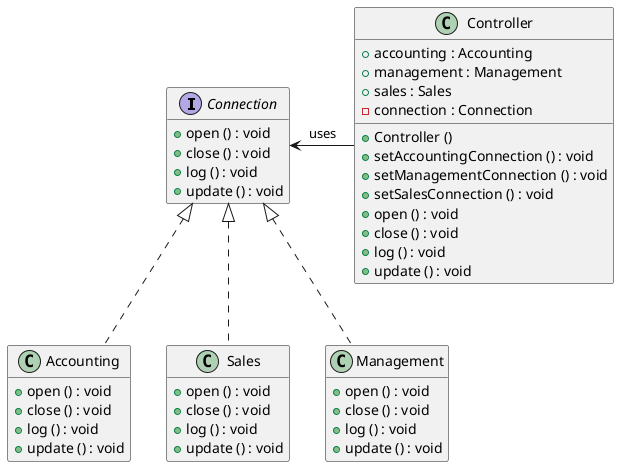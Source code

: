 @startuml
'https://plantuml.com/class-diagram

' We can call it also State
interface Connection {
    + open () : void
    + close () : void
    + log () : void
    + update () : void
}
hide Connection members
show Connection methods

class Accounting implements Connection{
    + open () : void
    + close () : void
    + log () : void
    + update () : void
}
hide Accounting members
show Accounting methods

class Sales implements Connection{
    + open () : void
    + close () : void
    + log () : void
    + update () : void
}
hide Sales members
show Sales methods


class Management implements Connection{
    + open () : void
    + close () : void
    + log () : void
    + update () : void
}
hide Management members
show Management methods

' We can call it also Context
class Controller {
    + accounting : Accounting
    + management : Management
    + sales : Sales
    - connection : Connection
    + Controller ()
    + setAccountingConnection () : void
    + setManagementConnection () : void
    + setSalesConnection () : void
    + open () : void
    + close () : void
    + log () : void
    + update () : void
}

Controller -left-> Connection : uses





@enduml